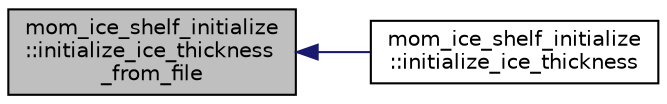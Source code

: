 digraph "mom_ice_shelf_initialize::initialize_ice_thickness_from_file"
{
 // INTERACTIVE_SVG=YES
  edge [fontname="Helvetica",fontsize="10",labelfontname="Helvetica",labelfontsize="10"];
  node [fontname="Helvetica",fontsize="10",shape=record];
  rankdir="LR";
  Node20 [label="mom_ice_shelf_initialize\l::initialize_ice_thickness\l_from_file",height=0.2,width=0.4,color="black", fillcolor="grey75", style="filled", fontcolor="black"];
  Node20 -> Node21 [dir="back",color="midnightblue",fontsize="10",style="solid",fontname="Helvetica"];
  Node21 [label="mom_ice_shelf_initialize\l::initialize_ice_thickness",height=0.2,width=0.4,color="black", fillcolor="white", style="filled",URL="$namespacemom__ice__shelf__initialize.html#ab040ec0f7f05b8b398ef9ae1cce704f9"];
}
